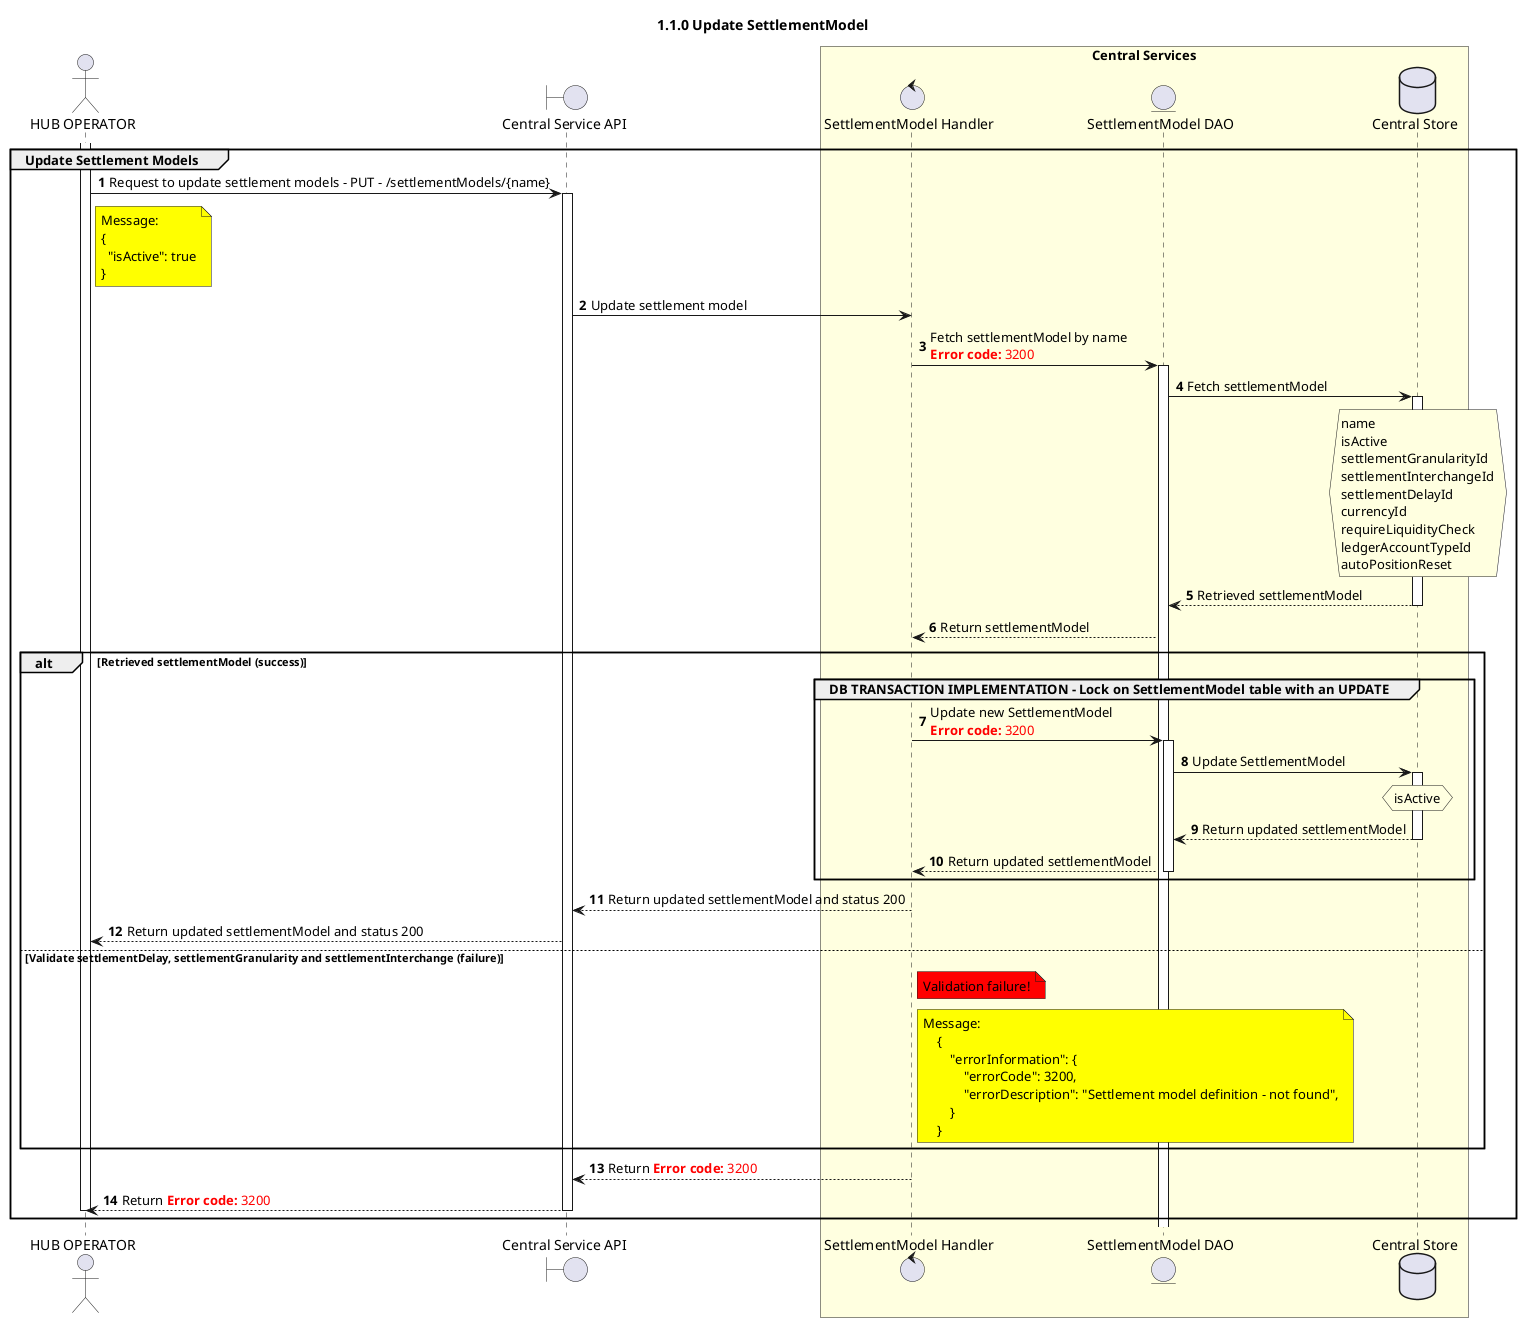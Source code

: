 /'*****
 License
 --------------
 Copyright © 2017 Bill & Melinda Gates Foundation
 The Mojaloop files are made available by the Bill & Melinda Gates Foundation under the Apache License, Version 2.0 (the "License") and you may not use these files except in compliance with the License. You may obtain a copy of the License at
 http://www.apache.org/licenses/LICENSE-2.0
 Unless required by applicable law or agreed to in writing, the Mojaloop files are distributed on an "AS IS" BASIS, WITHOUT WARRANTIES OR CONDITIONS OF ANY KIND, either express or implied. See the License for the specific language governing permissions and limitations under the License.
 Contributors
 --------------
 This is the official list of the Mojaloop project contributors for this file.
 Names of the original copyright holders (individuals or organizations)
 should be listed with a '*' in the first column. People who have
 contributed from an organization can be listed under the organization
 that actually holds the copyright for their contributions (see the
 Gates Foundation organization for an example). Those individuals should have
 their names indented and be marked with a '-'. Email address can be added
 optionally within square brackets <email>.
 * Gates Foundation
 - Name Surname <name.surname@gatesfoundation.com>

 * Lazola Lucas <lazola.lucas@modusbox.com>
 --------------
 ******'/

@startuml
' declare title
title 1.1.0 Update SettlementModel

autonumber

' declare actors
actor "HUB OPERATOR" as OPERATOR
boundary "Central Service API" as CSAPI
control "SettlementModel Handler" as SETTLEMENTMODELS_HANDLER
entity "Central Service API" as CSAPI
entity "SettlementModel DAO" as SETTLEMENTMODELS_DAO
database "Central Store" as DB

box "Central Services" #LightYellow
participant SETTLEMENTMODELS_HANDLER
participant SETTLEMENTMODELS_DAO
participant DB
end box

' start flow

activate OPERATOR
group Update Settlement Models
    OPERATOR -> CSAPI: Request to update settlement models - PUT - /settlementModels/{name}
    note right of OPERATOR #yellow
        Message:
        {
          "isActive": true
        }
    end note

    activate CSAPI
    CSAPI -> SETTLEMENTMODELS_HANDLER: Update settlement model
    SETTLEMENTMODELS_HANDLER ->SETTLEMENTMODELS_DAO:  Fetch settlementModel by name \n<color #FF0000><b>Error code:</b> 3200</color>
                    activate SETTLEMENTMODELS_DAO
                    SETTLEMENTMODELS_DAO -> DB: Fetch settlementModel
                    activate DB
                    hnote over DB #lightyellow
                        name
                        isActive
                        settlementGranularityId
                        settlementInterchangeId
                        settlementDelayId
                        currencyId
                        requireLiquidityCheck
                        ledgerAccountTypeId
                        autoPositionReset
                    end note
                    DB --> SETTLEMENTMODELS_DAO: Retrieved settlementModel
                    deactivate DB
                    SETTLEMENTMODELS_DAO --> SETTLEMENTMODELS_HANDLER: Return settlementModel
    alt Retrieved settlementModel (success)

                        Group DB TRANSACTION IMPLEMENTATION - Lock on SettlementModel table with an UPDATE

                        SETTLEMENTMODELS_HANDLER ->SETTLEMENTMODELS_DAO:  Update new SettlementModel \n<color #FF0000><b>Error code:</b> 3200</color>

                        activate SETTLEMENTMODELS_DAO

                        SETTLEMENTMODELS_DAO -> DB: Update SettlementModel
                        activate DB
                        hnote over DB #lightyellow
                            isActive
                        end note
                        DB --> SETTLEMENTMODELS_DAO: Return updated settlementModel
                        deactivate DB
                        SETTLEMENTMODELS_DAO --> SETTLEMENTMODELS_HANDLER: Return updated settlementModel


                        deactivate SETTLEMENTMODELS_DAO
                ' Release Lock on SettlementModel table
                    End

            SETTLEMENTMODELS_HANDLER --> CSAPI: Return updated settlementModel and status 200

            CSAPI --> OPERATOR: Return updated settlementModel and status 200

    else Validate settlementDelay, settlementGranularity and settlementInterchange (failure)
        note right of SETTLEMENTMODELS_HANDLER #red: Validation failure!

        note right of SETTLEMENTMODELS_HANDLER #yellow
            Message:
                {
                    "errorInformation": {
                        "errorCode": 3200,
                        "errorDescription": "Settlement model definition - not found",
                    }
                }
        end note

    end
        SETTLEMENTMODELS_HANDLER -->CSAPI: Return <color #FF0000><b>Error code:</b> 3200</color>
        deactivate SETTLEMENTMODELS_HANDLER
        CSAPI -->OPERATOR: Return <color #FF0000><b>Error code:</b> 3200</color>

    deactivate SETTLEMENTMODELS_HANDLER
    deactivate CSAPI
    deactivate OPERATOR
end
@enduml